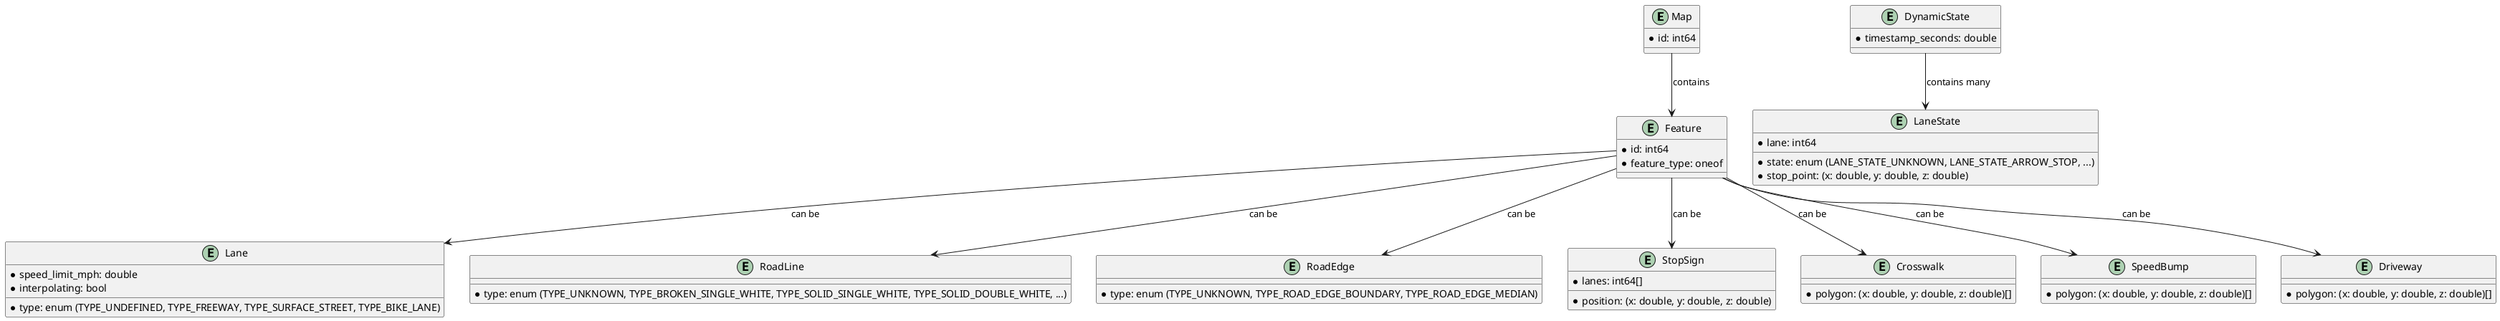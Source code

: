 @startuml

entity Map {
    * id: int64
}

entity Feature {
    * id: int64
    * feature_type: oneof
}

entity Lane {
    * speed_limit_mph: double
    * type: enum (TYPE_UNDEFINED, TYPE_FREEWAY, TYPE_SURFACE_STREET, TYPE_BIKE_LANE)
    * interpolating: bool
}

entity RoadLine {
    * type: enum (TYPE_UNKNOWN, TYPE_BROKEN_SINGLE_WHITE, TYPE_SOLID_SINGLE_WHITE, TYPE_SOLID_DOUBLE_WHITE, ...)
}

entity RoadEdge {
    * type: enum (TYPE_UNKNOWN, TYPE_ROAD_EDGE_BOUNDARY, TYPE_ROAD_EDGE_MEDIAN)
}

entity StopSign {
    * position: (x: double, y: double, z: double)
    * lanes: int64[]
}

entity Crosswalk {
    * polygon: (x: double, y: double, z: double)[]
}

entity SpeedBump {
    * polygon: (x: double, y: double, z: double)[]
}

entity Driveway {
    * polygon: (x: double, y: double, z: double)[]
}

entity DynamicState {
    * timestamp_seconds: double
}

entity LaneState {
    * lane: int64
    * state: enum (LANE_STATE_UNKNOWN, LANE_STATE_ARROW_STOP, ...)
    * stop_point: (x: double, y: double, z: double)
}

Map --> Feature : "contains"
Feature --> Lane : "can be"
Feature --> RoadLine : "can be"
Feature --> RoadEdge : "can be"
Feature --> StopSign : "can be"
Feature --> Crosswalk : "can be"
Feature --> SpeedBump : "can be"
Feature --> Driveway : "can be"

DynamicState --> LaneState : "contains many"
@enduml
